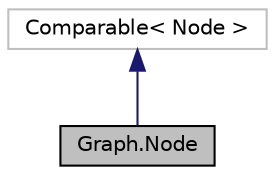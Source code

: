 digraph "Graph.Node"
{
 // LATEX_PDF_SIZE
  edge [fontname="Helvetica",fontsize="10",labelfontname="Helvetica",labelfontsize="10"];
  node [fontname="Helvetica",fontsize="10",shape=record];
  Node1 [label="Graph.Node",height=0.2,width=0.4,color="black", fillcolor="grey75", style="filled", fontcolor="black",tooltip="Class Node."];
  Node2 -> Node1 [dir="back",color="midnightblue",fontsize="10",style="solid",fontname="Helvetica"];
  Node2 [label="Comparable\< Node \>",height=0.2,width=0.4,color="grey75", fillcolor="white", style="filled",tooltip=" "];
}
